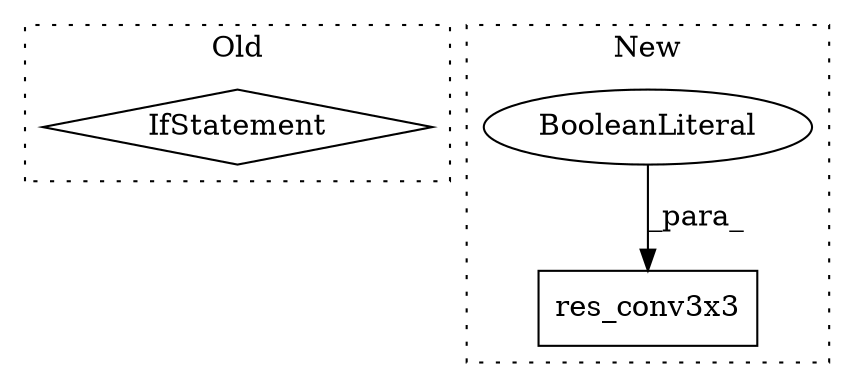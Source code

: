 digraph G {
subgraph cluster0 {
1 [label="IfStatement" a="25" s="2560,2574" l="4,2" shape="diamond"];
label = "Old";
style="dotted";
}
subgraph cluster1 {
2 [label="res_conv3x3" a="32" s="2036,2105" l="12,1" shape="box"];
3 [label="BooleanLiteral" a="9" s="2101" l="4" shape="ellipse"];
label = "New";
style="dotted";
}
3 -> 2 [label="_para_"];
}